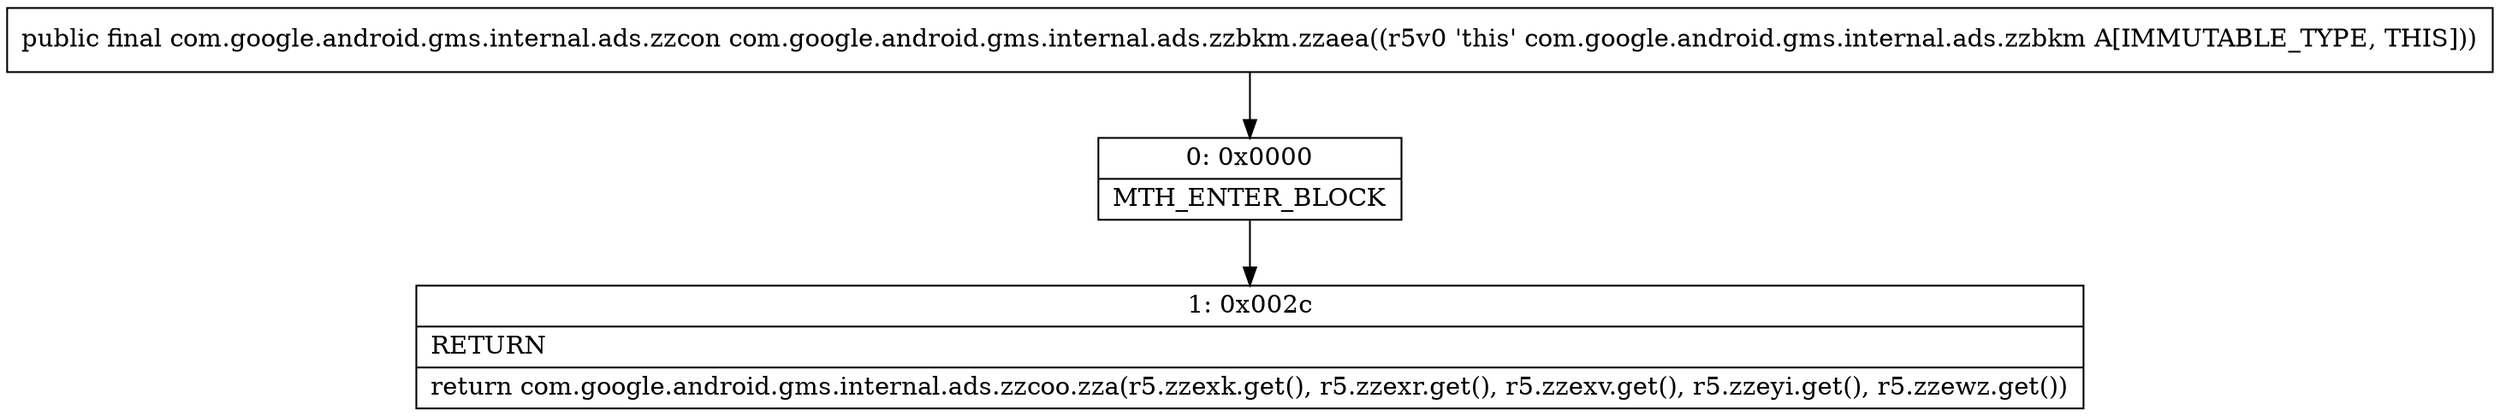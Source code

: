 digraph "CFG forcom.google.android.gms.internal.ads.zzbkm.zzaea()Lcom\/google\/android\/gms\/internal\/ads\/zzcon;" {
Node_0 [shape=record,label="{0\:\ 0x0000|MTH_ENTER_BLOCK\l}"];
Node_1 [shape=record,label="{1\:\ 0x002c|RETURN\l|return com.google.android.gms.internal.ads.zzcoo.zza(r5.zzexk.get(), r5.zzexr.get(), r5.zzexv.get(), r5.zzeyi.get(), r5.zzewz.get())\l}"];
MethodNode[shape=record,label="{public final com.google.android.gms.internal.ads.zzcon com.google.android.gms.internal.ads.zzbkm.zzaea((r5v0 'this' com.google.android.gms.internal.ads.zzbkm A[IMMUTABLE_TYPE, THIS])) }"];
MethodNode -> Node_0;
Node_0 -> Node_1;
}

